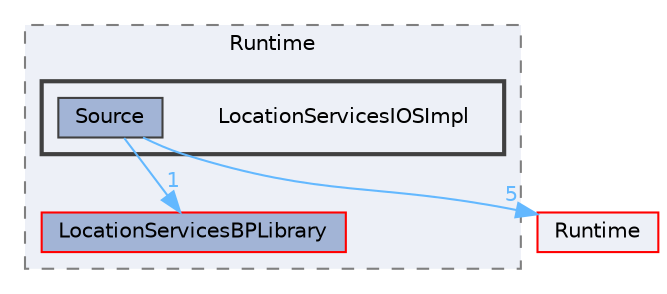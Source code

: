 digraph "LocationServicesIOSImpl"
{
 // INTERACTIVE_SVG=YES
 // LATEX_PDF_SIZE
  bgcolor="transparent";
  edge [fontname=Helvetica,fontsize=10,labelfontname=Helvetica,labelfontsize=10];
  node [fontname=Helvetica,fontsize=10,shape=box,height=0.2,width=0.4];
  compound=true
  subgraph clusterdir_a60e1ce30f7313164a0e11a69cddad56 {
    graph [ bgcolor="#edf0f7", pencolor="grey50", label="Runtime", fontname=Helvetica,fontsize=10 style="filled,dashed", URL="dir_a60e1ce30f7313164a0e11a69cddad56.html",tooltip=""]
  dir_149b605e3dba403da3e5d4c73695e2fb [label="LocationServicesBPLibrary", fillcolor="#a2b4d6", color="red", style="filled", URL="dir_149b605e3dba403da3e5d4c73695e2fb.html",tooltip=""];
  subgraph clusterdir_d8db92b67e857fa1d16b46ef0b4d9c43 {
    graph [ bgcolor="#edf0f7", pencolor="grey25", label="", fontname=Helvetica,fontsize=10 style="filled,bold", URL="dir_d8db92b67e857fa1d16b46ef0b4d9c43.html",tooltip=""]
    dir_d8db92b67e857fa1d16b46ef0b4d9c43 [shape=plaintext, label="LocationServicesIOSImpl"];
  dir_a90f952e96ec26c88a2e988eb8231e60 [label="Source", fillcolor="#a2b4d6", color="grey25", style="filled", URL="dir_a90f952e96ec26c88a2e988eb8231e60.html",tooltip=""];
  }
  }
  dir_7536b172fbd480bfd146a1b1acd6856b [label="Runtime", fillcolor="#edf0f7", color="red", style="filled", URL="dir_7536b172fbd480bfd146a1b1acd6856b.html",tooltip=""];
  dir_a90f952e96ec26c88a2e988eb8231e60->dir_149b605e3dba403da3e5d4c73695e2fb [headlabel="1", labeldistance=1.5 headhref="dir_001112_000586.html" href="dir_001112_000586.html" color="steelblue1" fontcolor="steelblue1"];
  dir_a90f952e96ec26c88a2e988eb8231e60->dir_7536b172fbd480bfd146a1b1acd6856b [headlabel="5", labeldistance=1.5 headhref="dir_001112_000984.html" href="dir_001112_000984.html" color="steelblue1" fontcolor="steelblue1"];
}
